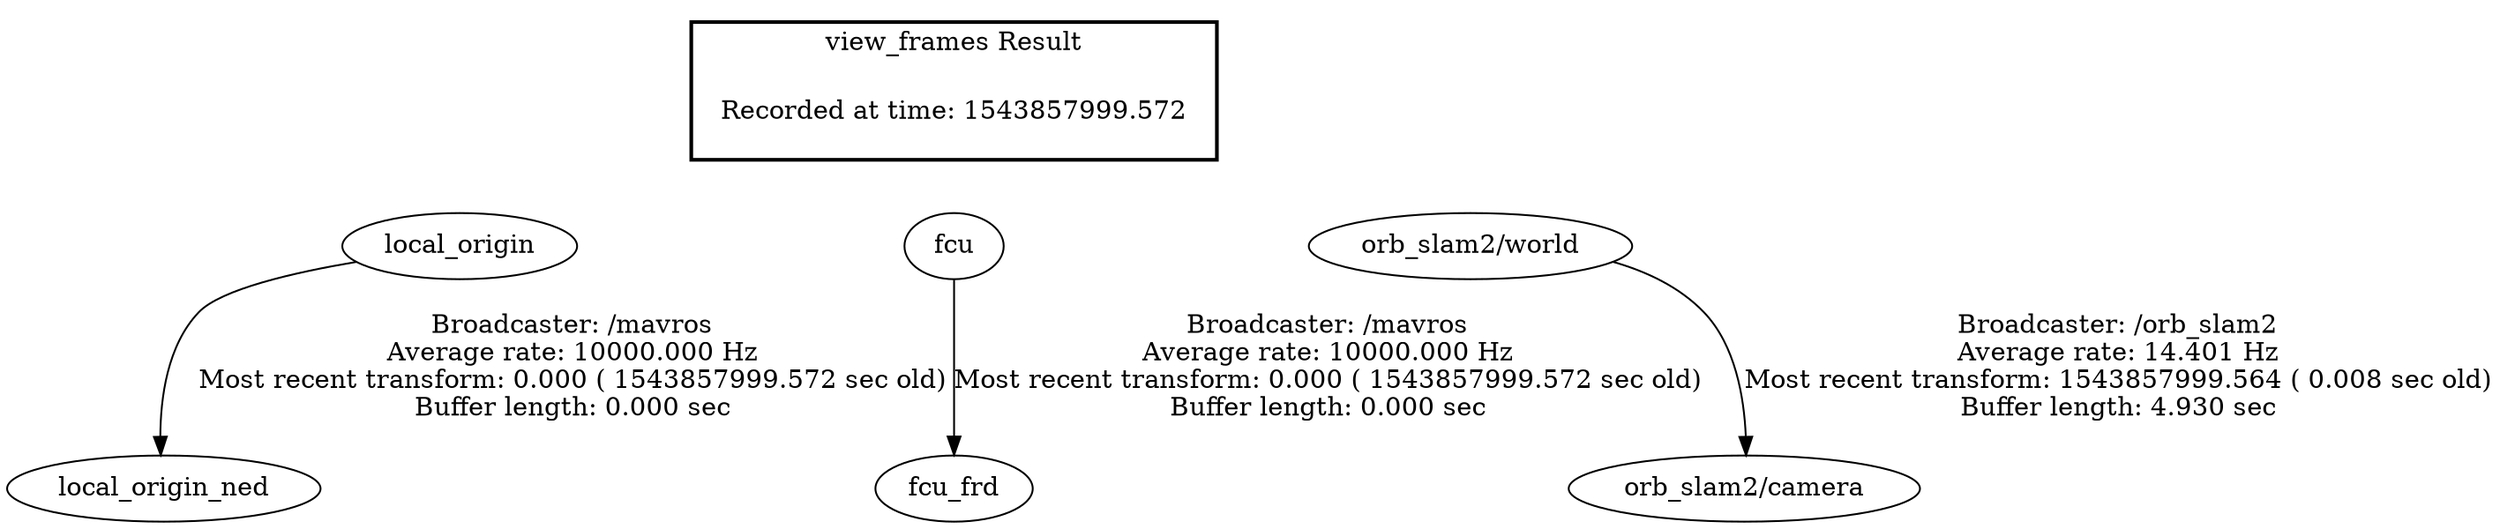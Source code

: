 digraph G {
"local_origin" -> "local_origin_ned"[label="Broadcaster: /mavros\nAverage rate: 10000.000 Hz\nMost recent transform: 0.000 ( 1543857999.572 sec old)\nBuffer length: 0.000 sec\n"];
"fcu" -> "fcu_frd"[label="Broadcaster: /mavros\nAverage rate: 10000.000 Hz\nMost recent transform: 0.000 ( 1543857999.572 sec old)\nBuffer length: 0.000 sec\n"];
"orb_slam2/world" -> "orb_slam2/camera"[label="Broadcaster: /orb_slam2\nAverage rate: 14.401 Hz\nMost recent transform: 1543857999.564 ( 0.008 sec old)\nBuffer length: 4.930 sec\n"];
edge [style=invis];
 subgraph cluster_legend { style=bold; color=black; label ="view_frames Result";
"Recorded at time: 1543857999.572"[ shape=plaintext ] ;
 }->"local_origin";
edge [style=invis];
 subgraph cluster_legend { style=bold; color=black; label ="view_frames Result";
"Recorded at time: 1543857999.572"[ shape=plaintext ] ;
 }->"fcu";
edge [style=invis];
 subgraph cluster_legend { style=bold; color=black; label ="view_frames Result";
"Recorded at time: 1543857999.572"[ shape=plaintext ] ;
 }->"orb_slam2/world";
}